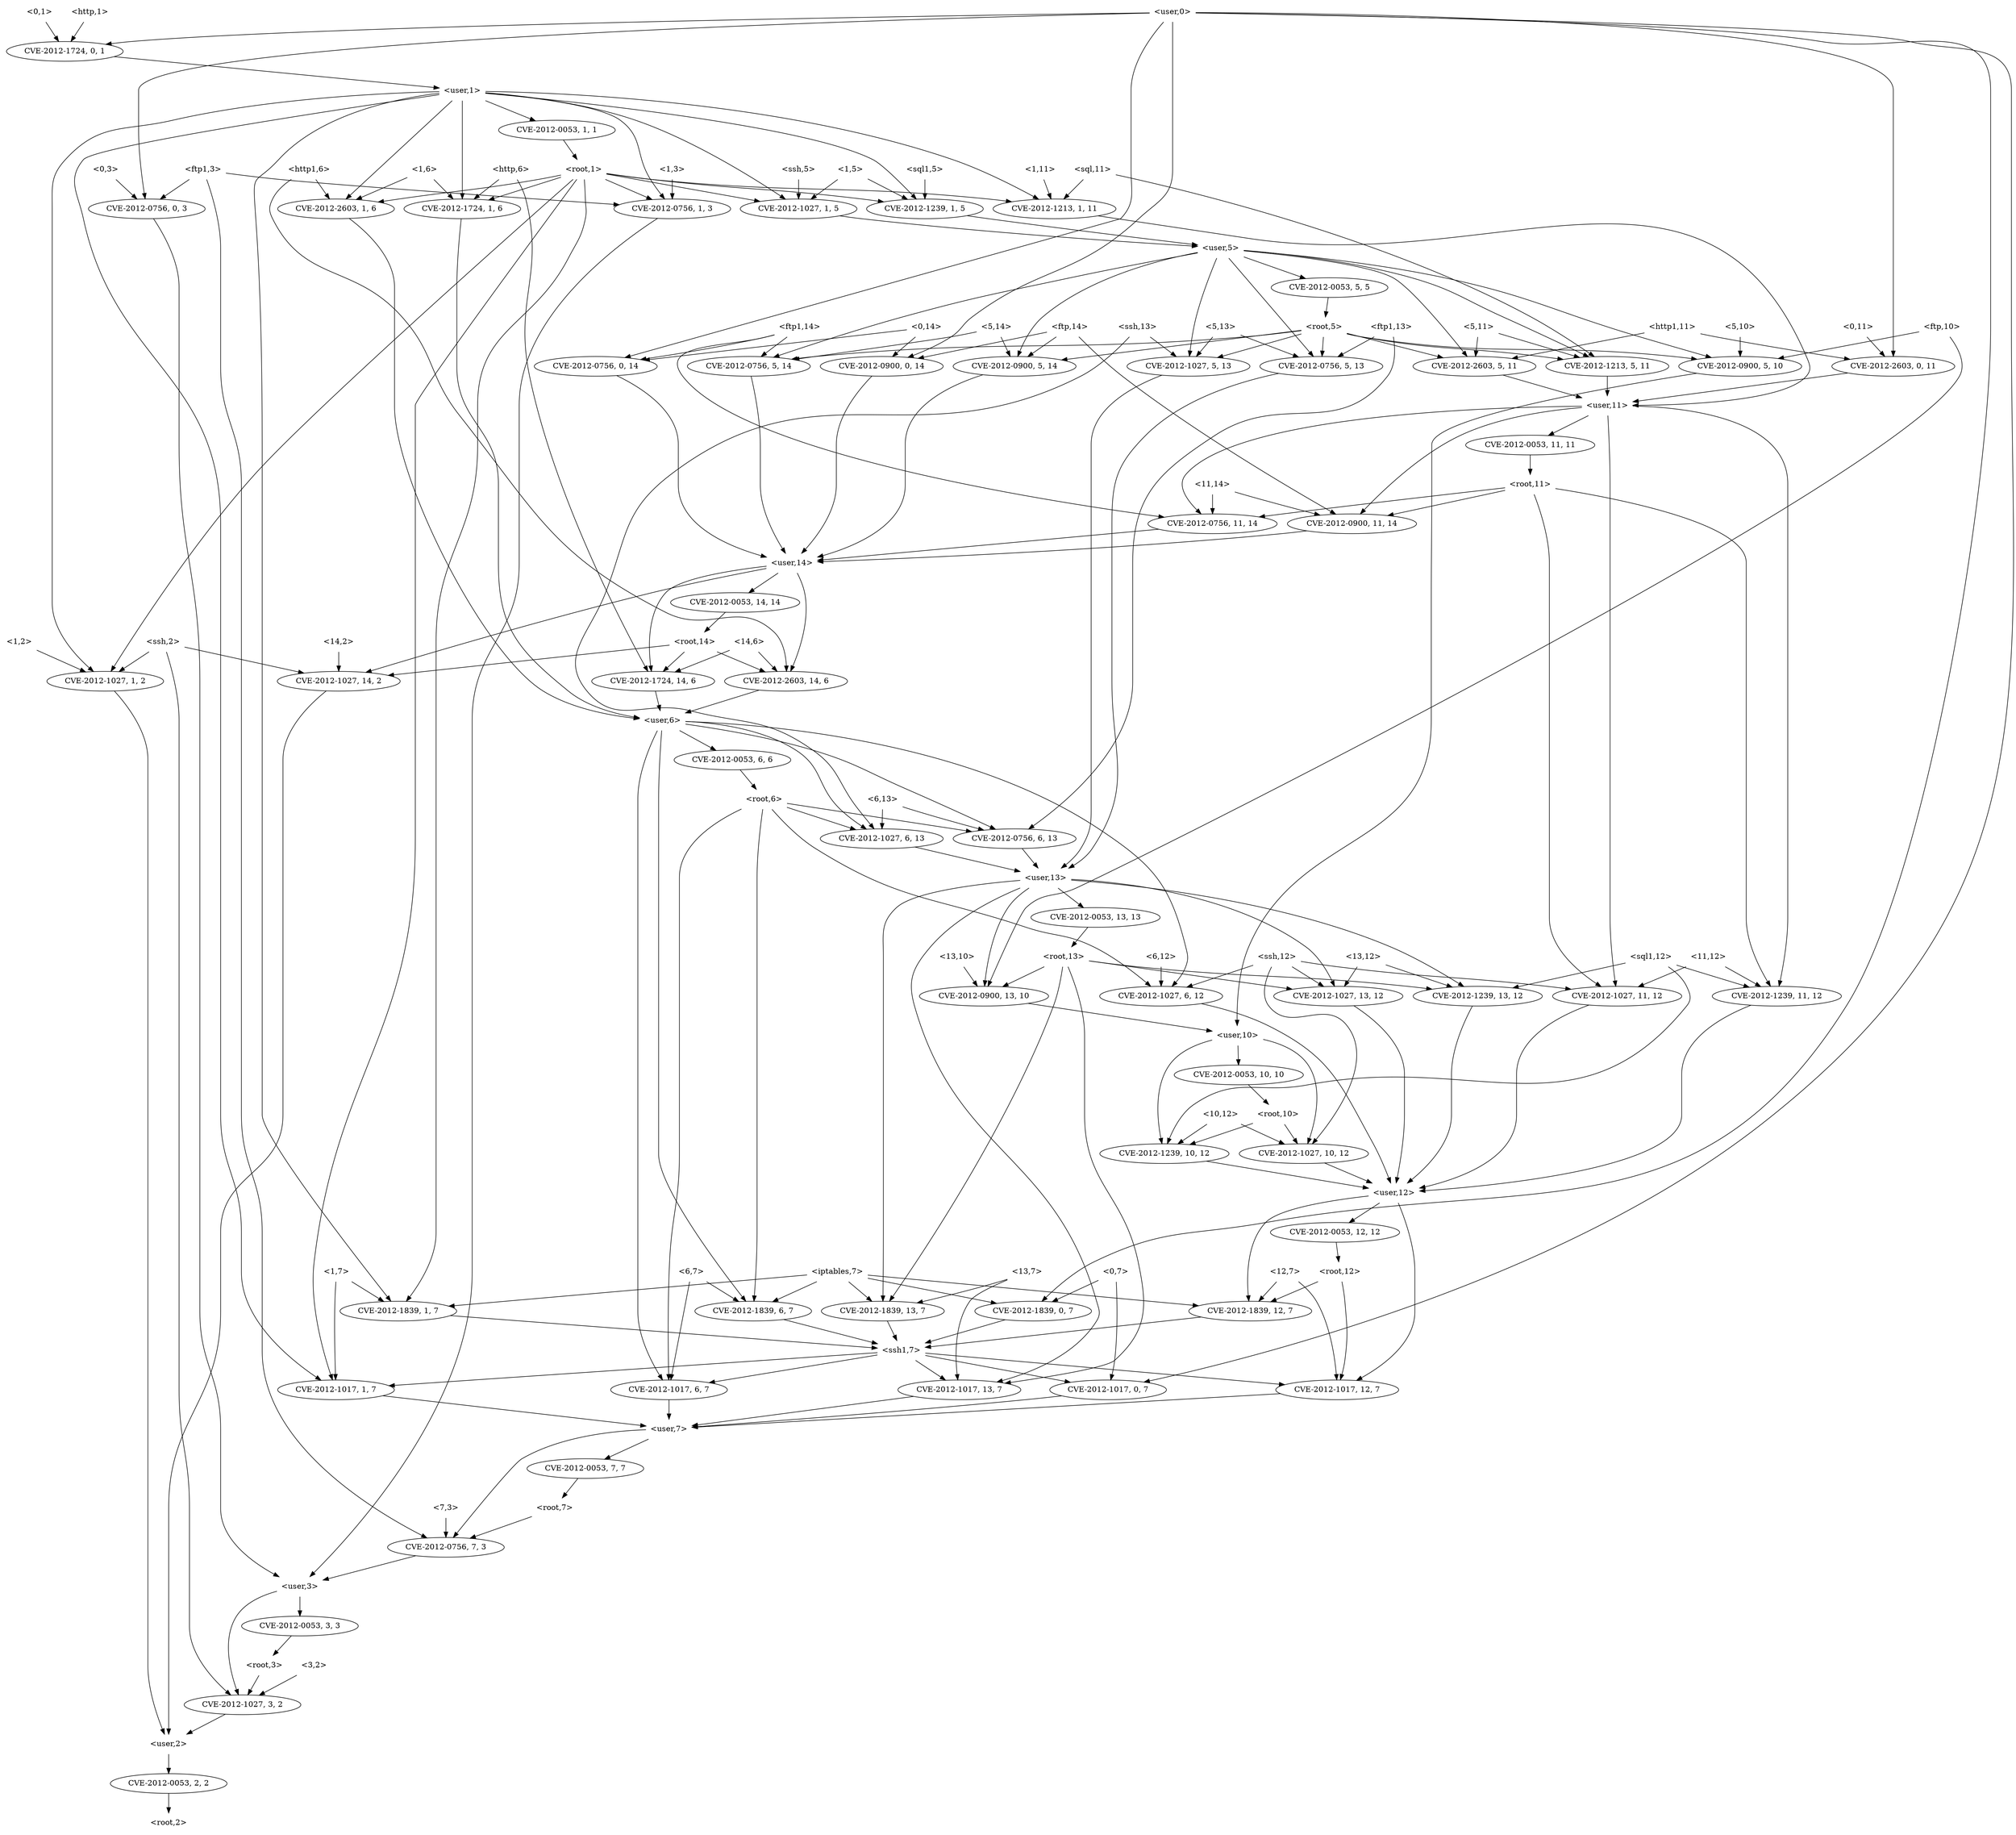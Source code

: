 strict digraph {
	graph [bb="0,0,3188,3348"];
	node [label="\N"];
	"<v_ssh1,0,7>"	 [height=0.5,
		label=<CVE-2012-1017, 0, 7>,
		pos="2767,810",
		width=2.4499];
	"<user,7>"	 [height=0.5,
		pos="1502,738",
		shape=plaintext,
		width=0.91667];
	"<v_ssh1,0,7>" -> "<user,7>"	 [pos="e,1535.2,739.84 2693.4,799.99 2667.7,797.09 2638.6,794.09 2612,792 2197.4,759.39 1693.9,744.12 1545.3,740.11"];
	"<v_ftp1,7,3>"	 [height=0.5,
		label=<CVE-2012-0756, 7, 3>,
		pos="661,522",
		width=2.4499];
	"<user,7>" -> "<v_ftp1,7,3>"	 [pos="e,749.48,522.9 1481.6,719.75 1458.2,700.62 1418.5,669.62 1381,648 1311.7,608.05 1293.5,596.05 1216,576 1059.9,535.6 872.03,525.33\
 759.77,523.09"];
	"<v_root,7,7>"	 [height=0.5,
		label=<CVE-2012-0053, 7, 7>,
		pos="1284,666",
		width=2.4499];
	"<user,7>" -> "<v_root,7,7>"	 [pos="e,1329.2,681.51 1468.9,726.37 1434.4,715.29 1379.7,697.73 1338.8,684.58"];
	"<v_sql1,10,12>"	 [height=0.5,
		label=<CVE-2012-1239, 10, 12>,
		pos="1009,1242",
		width=2.7013];
	"<user,12>"	 [height=0.5,
		pos="1195,1170",
		shape=plaintext,
		width=1.0069];
	"<v_sql1,10,12>" -> "<user,12>"	 [pos="e,1158.7,1184.7 1049.8,1225.6 1079.2,1214.6 1118.7,1199.7 1149.2,1188.3"];
	"<v_iptables,12,7>"	 [height=0.5,
		label=<CVE-2012-1839, 12, 7>,
		pos="1358,954",
		width=2.5686];
	"<user,12>" -> "<v_iptables,12,7>"	 [pos="e,1360.4,972.24 1231.4,1164.9 1263,1159.4 1307.4,1146.4 1332,1116 1362.9,1077.9 1363.9,1017.6 1361.3,982.64"];
	"<v_root,12,12>"	 [height=0.5,
		label=<CVE-2012-0053, 12, 12>,
		pos="1226,1098",
		width=2.7013];
	"<user,12>" -> "<v_root,12,12>"	 [pos="e,1218.4,1116.1 1202.7,1151.7 1206.2,1143.7 1210.5,1134.1 1214.4,1125.3"];
	"<v_ssh1,12,7>"	 [height=0.5,
		label=<CVE-2012-1017, 12, 7>,
		pos="1192,810",
		width=2.5686];
	"<user,12>" -> "<v_ssh1,12,7>"	 [pos="e,1172.3,827.59 1160.2,1151.9 1145.7,1143.1 1129.9,1131 1120,1116 1097.7,1082.2 1101,1067.4 1101,1027 1101,1027 1101,1027 1101,953\
 1101,905.3 1137.9,860.8 1164.7,834.75"];
	"<iptables,7>"	 [height=0.5,
		pos="2204,1026",
		shape=plaintext,
		width=1.1944];
	"<v_iptables,0,7>"	 [height=0.5,
		label=<CVE-2012-1839, 0, 7>,
		pos="2631,954",
		width=2.4499];
	"<iptables,7>" -> "<v_iptables,0,7>"	 [pos="e,2564.6,965.88 2247.3,1017.9 2319.4,1006.1 2464.8,982.24 2554.5,967.54"];
	"<v_iptables,6,7>"	 [height=0.5,
		label=<CVE-2012-1839, 6, 7>,
		pos="2399,954",
		width=2.4499];
	"<iptables,7>" -> "<v_iptables,6,7>"	 [pos="e,2357.5,969.89 2247.3,1009.5 2277.1,998.77 2316.8,984.52 2348.1,973.28"];
	"<v_iptables,13,7>"	 [height=0.5,
		label=<CVE-2012-1839, 13, 7>,
		pos="1967,954",
		width=2.5686];
	"<iptables,7>" -> "<v_iptables,13,7>"	 [pos="e,2015.6,969.36 2160.8,1012.2 2122.9,1001 2067.3,984.63 2025.4,972.25"];
	"<iptables,7>" -> "<v_iptables,12,7>"	 [pos="e,1450.3,955.67 2160.9,1012.5 2153.6,1010.8 2146.1,1009.2 2139,1008 1897.9,968.65 1610.4,958.43 1460.4,955.83"];
	"<v_iptables,1,7>"	 [height=0.5,
		label=<CVE-2012-1839, 1, 7>,
		pos="2204,954",
		width=2.4499];
	"<iptables,7>" -> "<v_iptables,1,7>"	 [pos="e,2204,972.1 2204,1007.7 2204,999.98 2204,990.71 2204,982.11"];
	"<ssh1,7>"	 [height=0.5,
		pos="2204,882",
		shape=plaintext,
		width=0.94444];
	"<v_iptables,0,7>" -> "<ssh1,7>"	 [pos="e,2238.1,888.6 2564.3,942.06 2476.1,927.61 2323.3,902.55 2248.2,890.24"];
	"<v_iptables,6,7>" -> "<ssh1,7>"	 [pos="e,2238.3,895.31 2357.2,937.98 2325,926.44 2280.7,910.54 2248,898.81"];
	"<v_iptables,13,7>" -> "<ssh1,7>"	 [pos="e,2169.7,893.13 2015.5,938.67 2057.9,926.14 2119,908.11 2160,896"];
	"<v_iptables,12,7>" -> "<ssh1,7>"	 [pos="e,2169.7,885.83 1441.4,946.1 1618.2,931.47 2025.1,897.81 2159.8,886.66"];
	"<v_iptables,1,7>" -> "<ssh1,7>"	 [pos="e,2204,900.1 2204,935.7 2204,927.98 2204,918.71 2204,910.11"];
	"<v_root,3,3>"	 [height=0.5,
		label=<CVE-2012-0053, 3, 3>,
		pos="358,378",
		width=2.4499];
	"<root,3>"	 [height=0.5,
		pos="303,306",
		shape=plaintext,
		width=0.89583];
	"<v_root,3,3>" -> "<root,3>"	 [pos="e,316.57,324.28 344.69,360.05 338.16,351.75 330.17,341.58 322.94,332.38"];
	"<v_ssh,3,2>"	 [height=0.5,
		label=<CVE-2012-1027, 3, 2>,
		pos="267,234",
		width=2.4499];
	"<root,3>" -> "<v_ssh,3,2>"	 [pos="e,275.8,252.1 294.1,287.7 290,279.73 285.05,270.1 280.51,261.26"];
	"<root,1>"	 [height=0.5,
		pos="1784,3042",
		shape=plaintext,
		width=0.89583];
	"<v_ssh,1,2>"	 [height=0.5,
		label=<CVE-2012-1027, 1, 2>,
		pos="88,2106",
		width=2.4499];
	"<root,1>" -> "<v_ssh,1,2>"	 [pos="e,96.651,2124.1 1751.4,3024.2 1709.6,3003.5 1634.4,2969.1 1566,2952 1335.2,2894.5 717.73,2942 501,2844 415.33,2805.2 400.17,2776.9\
 346,2700 195.51,2486.5 223.11,2397.3 114,2160 109.96,2151.2 105.36,2141.7 101.16,2133.2"];
	"<v_sql1,1,5>"	 [height=0.5,
		label=<CVE-2012-1239, 1, 5>,
		pos="1274,2970",
		width=2.4499];
	"<root,1>" -> "<v_sql1,1,5>"	 [pos="e,1336.9,2982.6 1751.7,3026.9 1748.5,3025.8 1745.2,3024.8 1742,3024 1581.5,2984.6 1535.7,3010.1 1372,2988 1363.8,2986.9 1355.3,2985.6\
 1346.8,2984.2"];
	"<v_sql,1,11>"	 [height=0.5,
		label=<CVE-2012-1213, 1, 11>,
		pos="1784,2970",
		width=2.5686];
	"<root,1>" -> "<v_sql,1,11>"	 [pos="e,1784,2988.1 1784,3023.7 1784,3016 1784,3006.7 1784,2998.1"];
	"<root,1>" -> "<v_iptables,1,7>"	 [pos="e,2225.6,971.5 1816.7,3032.5 1960.3,2994.8 2533.4,2837.2 2651,2700 2677.4,2669.2 2671,2651.5 2671,2611 2671,2611 2671,2611 2671,\
1457 2671,1328.1 2336.5,1057.8 2233.7,977.79"];
	"<v_http,1,6>"	 [height=0.5,
		label=<CVE-2012-1724, 1, 6>,
		pos="2707,2970",
		width=2.4499];
	"<root,1>" -> "<v_http,1,6>"	 [pos="e,2645.2,2982.9 1816.5,3032.9 1830.9,3029.6 1848.2,3026 1864,3024 2192.8,2981.4 2279.5,3024.4 2609,2988 2617.5,2987.1 2626.5,2985.8\
 2635.3,2984.5"];
	"<v_http1,1,6>"	 [height=0.5,
		label=<CVE-2012-2603, 1, 6>,
		pos="2512,2970",
		width=2.4499];
	"<root,1>" -> "<v_http1,1,6>"	 [pos="e,2439.8,2980.5 1816.5,3033 1831,3029.8 1848.3,3026.2 1864,3024 2088.1,2992.4 2146.7,3009.6 2372,2988 2390.7,2986.2 2410.8,2984 \
2429.7,2981.7"];
	"<v_ssh1,1,7>"	 [height=0.5,
		label=<CVE-2012-1017, 1, 7>,
		pos="2204,810",
		width=2.4499];
	"<root,1>" -> "<v_ssh1,1,7>"	 [pos="e,2274.1,821.08 1816.3,3034 1830.8,3030.8 1848.3,3027.2 1864,3024 1948.3,3007.1 1970.8,3009.4 2054,2988 2209.5,2948 2709,2843.6 \
2709,2683 2709,2683 2709,2683 2709,2321 2709,2220.1 2785,2207.9 2785,2107 2785,2107 2785,2107 2785,1025 2785,978.03 2766.3,963.2\
 2728,936 2657.1,885.64 2412.7,842.48 2284.3,822.64"];
	"<v_ftp1,1,3>"	 [height=0.5,
		label=<CVE-2012-0756, 1, 3>,
		pos="1079,2970",
		width=2.4499];
	"<root,1>" -> "<v_ftp1,1,3>"	 [pos="e,1141.1,2982.8 1751.3,3026.6 1748.2,3025.6 1745.1,3024.7 1742,3024 1496.7,2968.1 1426.9,3017.5 1177,2988 1168.6,2987 1159.9,2985.8\
 1151.2,2984.4"];
	"<v_ssh,1,5>"	 [height=0.5,
		label=<CVE-2012-1027, 1, 5>,
		pos="1469,2970",
		width=2.4499];
	"<root,1>" -> "<v_ssh,1,5>"	 [pos="e,1539.5,2980.9 1751.7,3027.2 1748.4,3026 1745.2,3024.9 1742,3024 1678.4,3005.1 1604.4,2991.3 1549.5,2982.4"];
	"<user,2>"	 [height=0.5,
		pos="267,162",
		shape=plaintext,
		width=0.91667];
	"<v_ssh,1,2>" -> "<user,2>"	 [pos="e,233.56,173.97 98.982,2087.8 114.51,2061.9 141,2010.6 141,1963 141,1963 141,1963 141,305 141,263.4 143.43,248.01 170,216 184.16\
,198.95 205.28,186.49 224.21,177.96"];
	"<user,5>"	 [height=0.5,
		pos="1276,2898",
		shape=plaintext,
		width=0.91667];
	"<v_sql1,1,5>" -> "<user,5>"	 [pos="e,1275.5,2916.1 1274.5,2951.7 1274.7,2944 1275,2934.7 1275.2,2926.1"];
	"<user,11>"	 [height=0.5,
		pos="1620,2610",
		shape=plaintext,
		width=1.0069];
	"<v_sql,1,11>" -> "<user,11>"	 [pos="e,1656.4,2621.5 1775.3,2952 1762.7,2925.9 1741,2873.9 1741,2827 1741,2827 1741,2827 1741,2753 1741,2712.5 1745.7,2696.2 1721,2664\
 1707.2,2646 1685.6,2633.6 1665.9,2625.2"];
	"<user,6>"	 [height=0.5,
		pos="2341,2034",
		shape=plaintext,
		width=0.91667];
	"<v_http,1,6>" -> "<user,6>"	 [pos="e,2374.1,2038.6 2733.6,2952.7 2767.9,2929.4 2823,2883.2 2823,2827 2823,2827 2823,2827 2823,2321 2823,2117.9 2502.7,2055.9 2384.3\
,2039.9"];
	"<v_http1,1,6>" -> "<user,6>"	 [pos="e,2374.1,2040.5 2559.9,2954.8 2638.2,2930.1 2785,2877.2 2785,2827 2785,2827 2785,2827 2785,2321 2785,2302.3 2591.4,2127.7 2519,2088\
 2476.1,2064.5 2421.5,2050.2 2384.2,2042.5"];
	"<v_ssh1,1,7>" -> "<user,7>"	 [pos="e,1535.3,742.32 2126.5,801.27 1978.9,786.55 1661.6,754.91 1545.6,743.35"];
	"<user,3>"	 [height=0.5,
		pos="327,450",
		shape=plaintext,
		width=0.91667];
	"<v_ftp1,1,3>" -> "<user,3>"	 [pos="e,327,468.05 997.8,2962.9 796.21,2946.6 289,2898.5 289,2827 289,2827 289,2827 289,2681 289,2584.4 327,2563.6 327,2467 327,2467 327\
,2467 327,593 327,553 327,506.65 327,478.08"];
	"<v_ssh,1,5>" -> "<user,5>"	 [pos="e,1309,2911 1427.6,2954 1395.5,2942.3 1351.1,2926.2 1318.7,2914.5"];
	"<v_root,2,2>"	 [height=0.5,
		label=<CVE-2012-0053, 2, 2>,
		pos="267,90",
		width=2.4499];
	"<user,2>" -> "<v_root,2,2>"	 [pos="e,267,108.1 267,143.7 267,135.98 267,126.71 267,118.11"];
	"<user,1>"	 [height=0.5,
		pos="1729,3186",
		shape=plaintext,
		width=0.91667];
	"<user,1>" -> "<v_ssh,1,2>"	 [pos="e,69.3,2124 1695.7,3184 1457.5,3176.9 23,3130.2 23,3043 23,3043 23,3043 23,2249 23,2208.6 23.951,2196.2 42,2160 47.162,2149.6 54.821\
,2139.7 62.416,2131.2"];
	"<user,1>" -> "<v_sql1,1,5>"	 [pos="e,1283.5,2987.9 1696,3180.7 1626,3170.2 1459.8,3138.3 1346,3060 1321.9,3043.4 1301.7,3016.4 1288.8,2996.5"];
	"<v_root,1,1>"	 [height=0.5,
		label=<CVE-2012-0053, 1, 1>,
		pos="1729,3114",
		width=2.4499];
	"<user,1>" -> "<v_root,1,1>"	 [pos="e,1729,3132.1 1729,3167.7 1729,3160 1729,3150.7 1729,3142.1"];
	"<user,1>" -> "<v_sql,1,11>"	 [pos="e,1801.7,2987.9 1762.3,3176.4 1784.6,3168.8 1812.3,3155.1 1826,3132 1831.8,3122.3 1835,3052.6 1825,3024 1821.4,3013.8 1815,3004 \
1808.4,2995.7"];
	"<user,1>" -> "<v_iptables,1,7>"	 [pos="e,2254.1,968.86 1762,3183.5 1935.5,3175.1 2736.5,3132.6 2817,3060 2872.1,3010.3 2861,2973.2 2861,2899 2861,2899 2861,2899 2861,2321\
 2861,2065.3 2823,2002.7 2823,1747 2823,1747 2823,1747 2823,1457 2823,1171 2419.4,1019.6 2264,971.85"];
	"<user,1>" -> "<v_http,1,6>"	 [pos="e,2688.8,2987.8 1762.1,3182.9 1845,3177.5 2067.5,3161.1 2251,3132 2400.1,3108.3 2445,3121.3 2583,3060 2620,3043.5 2657.1,3015 2680.9\
,2994.6"];
	"<user,1>" -> "<v_http1,1,6>"	 [pos="e,2500.9,2988.2 1762.4,3181.8 1885,3169.7 2309.7,3124 2428,3060 2456,3044.9 2479.9,3017 2495,2996.5"];
	"<user,1>" -> "<v_ssh1,1,7>"	 [pos="e,2287.4,816.04 1762.4,3184 1902,3179.7 2438.5,3161.6 2605,3132 2751.7,3105.9 2899,3120 2899,2971 2899,2971 2899,2971 2899,1025 \
2899,952.76 2826.8,969.93 2763,936 2690.2,897.26 2671.5,885.77 2592,864 2493.4,837.02 2376.8,823.45 2297.4,816.85"];
	"<user,1>" -> "<v_ftp1,1,3>"	 [pos="e,1084,2988.2 1695.9,3181.9 1583.8,3170.8 1220,3129.9 1129,3060 1108.6,3044.3 1095.2,3017.7 1087.5,2997.7"];
	"<user,1>" -> "<v_ssh,1,5>"	 [pos="e,1480.8,2988 1695.9,3168.6 1676.8,3158.8 1652.5,3145.5 1632,3132 1588.6,3103.5 1576.9,3096.5 1540,3060 1520,3040.2 1500.3,3014.9\
 1486.7,2996.3"];
	"<v_root,1,1>" -> "<root,1>"	 [pos="e,1770.4,3060.3 1742.3,3096.1 1748.8,3087.8 1756.8,3077.6 1764.1,3068.4"];
	"<root,14>"	 [height=0.5,
		pos="2362,2178",
		shape=plaintext,
		width=1];
	"<v_ssh,14,2>"	 [height=0.5,
		label=<CVE-2012-1027, 14, 2>,
		pos="3096,2106",
		width=2.5686];
	"<root,14>" -> "<v_ssh,14,2>"	 [pos="e,3015,2114.7 2398.4,2173.5 2508.8,2163 2842.4,2131.2 3005,2115.7"];
	"<v_http1,14,6>"	 [height=0.5,
		label=<CVE-2012-2603, 14, 6>,
		pos="2418,2106",
		width=2.5686];
	"<root,14>" -> "<v_http1,14,6>"	 [pos="e,2404.3,2124.1 2375.8,2159.7 2382.5,2151.4 2390.6,2141.3 2397.9,2132.1"];
	"<v_http,14,6>"	 [height=0.5,
		label=<CVE-2012-1724, 14, 6>,
		pos="2214,2106",
		width=2.5686];
	"<root,14>" -> "<v_http,14,6>"	 [pos="e,2247.6,2122.9 2325.8,2159.9 2304.9,2150 2278.5,2137.5 2256.6,2127.2"];
	"<v_ssh,14,2>" -> "<user,2>"	 [pos="e,300.24,162.89 3087.5,2088 3075.2,2061.8 3054,2009.8 3054,1963 3054,1963 3054,1963 3054,305 3054,161.41 663.27,161.99 310.32,162.86"];
	"<v_http1,14,6>" -> "<user,6>"	 [pos="e,2359.7,2052 2399.4,2088.1 2389.7,2079.3 2377.7,2068.4 2367.1,2058.8"];
	"<v_http,14,6>" -> "<user,6>"	 [pos="e,2309.9,2052.1 2243.5,2088.8 2260.6,2079.3 2282.4,2067.3 2301.1,2057"];
	"<1,5>"	 [height=0.5,
		pos="1466,3042",
		shape=plaintext,
		width=0.75];
	"<1,5>" -> "<v_sql1,1,5>"	 [pos="e,1320.6,2985.3 1438.6,3027.7 1435.7,3026.4 1432.8,3025.1 1430,3024 1397.5,3010.8 1360.3,2998.1 1330.4,2988.5"];
	"<1,5>" -> "<v_ssh,1,5>"	 [pos="e,1468.3,2988.1 1466.7,3023.7 1467.1,3016 1467.5,3006.7 1467.8,2998.1"];
	"<5,10>"	 [height=0.5,
		pos="490,2754",
		shape=plaintext,
		width=0.78472];
	"<v_ftp,5,10>"	 [height=0.5,
		label=<CVE-2012-0900, 5, 10>,
		pos="448,2682",
		width=2.5686];
	"<5,10>" -> "<v_ftp,5,10>"	 [pos="e,458.26,2700.1 479.62,2735.7 474.74,2727.6 468.81,2717.7 463.42,2708.7"];
	"<user,10>"	 [height=0.5,
		pos="716,1458",
		shape=plaintext,
		width=1.0069];
	"<v_ftp,5,10>" -> "<user,10>"	 [pos="e,679.61,1469.7 466.01,2664.1 490.42,2639.2 531,2590.1 531,2539 531,2539 531,2539 531,1673 531,1593.9 551.37,1568.3 607,1512 624.38\
,1494.4 648.77,1481.8 670.07,1473.3"];
	"<v_ssh1,12,7>" -> "<user,7>"	 [pos="e,1468.7,746.52 1249.9,795.92 1310.5,782.24 1404.2,761.08 1458.7,748.78"];
	"<v_ssh1,6,7>"	 [height=0.5,
		label=<CVE-2012-1017, 6, 7>,
		pos="2515,810",
		width=2.4499];
	"<ssh1,7>" -> "<v_ssh1,6,7>"	 [pos="e,2458.2,823.8 2238.2,873.31 2288.5,861.98 2383.5,840.59 2448.1,826.07"];
	"<v_ssh1,13,7>"	 [height=0.5,
		label=<CVE-2012-1017, 13, 7>,
		pos="1502,810",
		width=2.5686];
	"<ssh1,7>" -> "<v_ssh1,13,7>"	 [pos="e,1582.3,819.01 2169.7,877.58 2065.3,867.17 1749.3,835.66 1592.4,820.02"];
	"<ssh1,7>" -> "<v_ssh1,0,7>"	 [pos="e,2693.9,820.09 2238.4,876.73 2325.8,865.86 2558.4,836.93 2684,821.32"];
	"<ssh1,7>" -> "<v_ssh1,1,7>"	 [pos="e,2204,828.1 2204,863.7 2204,855.98 2204,846.71 2204,838.11"];
	"<ssh1,7>" -> "<v_ssh1,12,7>"	 [pos="e,1275,818.08 2169.9,878.94 2058.9,872.22 1698.2,850.01 1400,828 1362.3,825.22 1320.9,821.89 1285,818.91"];
	"<v_ssh1,6,7>" -> "<user,7>"	 [pos="e,1535.1,741.04 2435,802.4 2394.8,799.14 2345.3,795.23 2301,792 2012.6,770.98 1665.5,749.14 1545.4,741.68"];
	"<v_ssh1,13,7>" -> "<user,7>"	 [pos="e,1502,756.1 1502,791.7 1502,783.98 1502,774.71 1502,766.11"];
	"<http,6>"	 [height=0.5,
		pos="2776,3042",
		shape=plaintext,
		width=0.89583];
	"<http,6>" -> "<v_http,1,6>"	 [pos="e,2723.9,2988.1 2758.9,3023.7 2750.5,3015.1 2740.2,3004.7 2731,2995.3"];
	"<http,6>" -> "<v_http,14,6>"	 [pos="e,2131.8,2114.3 2790.1,3023.9 2804.4,3004.3 2822.1,2972.3 2804,2952 2684.4,2818.2 1364.6,2841.2 1199,2772 1152.1,2752.4 1131.9,2745.9\
 1110,2700 908.7,2278.2 1822.5,2146.7 2121.8,2115.4"];
	"<v_sql,5,11>"	 [height=0.5,
		label=<CVE-2012-1213, 5, 11>,
		pos="1416,2682",
		width=2.5686];
	"<v_sql,5,11>" -> "<user,11>"	 [pos="e,1583.7,2623.5 1459.5,2666.1 1493.2,2654.5 1539.7,2638.6 1573.9,2626.8"];
	"<v_root,11,11>"	 [height=0.5,
		label=<CVE-2012-0053, 11, 11>,
		pos="1711,2538",
		width=2.7013];
	"<user,11>" -> "<v_root,11,11>"	 [pos="e,1689.4,2555.6 1642.5,2591.7 1654.2,2582.7 1668.8,2571.5 1681.4,2561.8"];
	"<v_ftp,11,14>"	 [height=0.5,
		label=<CVE-2012-0900, 11, 14>,
		pos="1836,2394",
		width=2.7013];
	"<user,11>" -> "<v_ftp,11,14>"	 [pos="e,1839.7,2412.5 1656.3,2604.1 1707.2,2596.5 1796.2,2580.1 1817,2556 1849,2518.9 1846.3,2457.9 1841.3,2422.6"];
	"<v_ftp1,11,14>"	 [height=0.5,
		label=<CVE-2012-0756, 11, 14>,
		pos="2049,2394",
		width=2.7013];
	"<user,11>" -> "<v_ftp1,11,14>"	 [pos="e,2065.1,2412.1 1656.3,2604.9 1756.2,2592.9 2031.9,2553.8 2084,2484 2098.4,2464.8 2085.3,2438.9 2071.3,2420"];
	"<v_ssh,11,12>"	 [height=0.5,
		label=<CVE-2012-1027, 11, 12>,
		pos="1714,1530",
		width=2.7013];
	"<user,11>" -> "<v_ssh,11,12>"	 [pos="e,1709.1,1548.1 1613.1,2591.8 1603.2,2565.4 1586,2513.1 1586,2467 1586,2467 1586,2467 1586,2321 1586,2018 1678.9,1658 1706.4,1558"];
	"<v_sql1,11,12>"	 [height=0.5,
		label=<CVE-2012-1239, 11, 12>,
		pos="1464,1530",
		width=2.7013];
	"<user,11>" -> "<v_sql1,11,12>"	 [pos="e,1457.2,1548 1583.6,2606.5 1509.9,2599.2 1350,2571.3 1350,2467 1350,2467 1350,2467 1350,2033 1350,1846.9 1425.4,1631.5 1453.6,1557.5"];
	"<0,11>"	 [height=0.5,
		pos="1604,2754",
		shape=plaintext,
		width=0.78472];
	"<v_http1,0,11>"	 [height=0.5,
		label=<CVE-2012-2603, 0, 11>,
		pos="1620,2682",
		width=2.5686];
	"<0,11>" -> "<v_http1,0,11>"	 [pos="e,1616.1,2700.1 1608,2735.7 1609.7,2728 1611.8,2718.7 1613.8,2710.1"];
	"<v_http1,0,11>" -> "<user,11>"	 [pos="e,1620,2628.1 1620,2663.7 1620,2656 1620,2646.7 1620,2638.1"];
	"<v_http1,5,11>"	 [height=0.5,
		label=<CVE-2012-2603, 5, 11>,
		pos="1212,2682",
		width=2.5686];
	"<v_http1,5,11>" -> "<user,11>"	 [pos="e,1583.5,2617.3 1278.9,2669.5 1361.9,2655.3 1501.1,2631.4 1573.4,2619"];
	"<v_ftp,5,14>"	 [height=0.5,
		label=<CVE-2012-0900, 5, 14>,
		pos="1862,2682",
		width=2.5686];
	"<user,14>"	 [height=0.5,
		pos="2250,2322",
		shape=plaintext,
		width=1.0069];
	"<v_ftp,5,14>" -> "<user,14>"	 [pos="e,2233.5,2340.2 1918.1,2667.6 2008,2644.6 2174,2594.6 2174,2539 2174,2539 2174,2539 2174,2465 2174,2419.6 2204.5,2374.7 2226.9,2347.9"];
	"<user,14>" -> "<v_ssh,14,2>"	 [pos="e,3095.9,2124.3 2286.5,2320.4 2429.3,2317.5 2949.3,2299.7 3069,2196 3086.6,2180.8 3092.9,2154.5 3095.1,2134.4"];
	"<user,14>" -> "<v_http1,14,6>"	 [pos="e,2423.9,2124 2286.6,2321.1 2326.3,2319.1 2388,2308.9 2418,2268 2446.8,2228.8 2436.4,2168.5 2426.9,2133.9"];
	"<v_root,14,14>"	 [height=0.5,
		label=<CVE-2012-0053, 14, 14>,
		pos="2312,2250",
		width=2.7013];
	"<user,14>" -> "<v_root,14,14>"	 [pos="e,2296.9,2268.1 2265.3,2303.7 2272.8,2295.3 2281.8,2285.1 2290,2275.9"];
	"<user,14>" -> "<v_http,14,6>"	 [pos="e,2209,2124.1 2230.5,2303.9 2221.2,2294.4 2211,2281.7 2206,2268 2189.8,2223.1 2198.7,2166.6 2206.5,2133.8"];
	"<v_root,10,10>"	 [height=0.5,
		label=<CVE-2012-0053, 10, 10>,
		pos="841,1386",
		width=2.7013];
	"<root,10>"	 [height=0.5,
		pos="858,1314",
		shape=plaintext,
		width=1];
	"<v_root,10,10>" -> "<root,10>"	 [pos="e,853.85,1332.1 845.2,1367.7 847.1,1359.9 849.38,1350.5 851.48,1341.8"];
	"<root,10>" -> "<v_sql1,10,12>"	 [pos="e,974.68,1258.9 894.17,1296.2 915.54,1286.3 942.76,1273.7 965.33,1263.2"];
	"<v_ssh,10,12>"	 [height=0.5,
		label=<CVE-2012-1027, 10, 12>,
		pos="796,1242",
		width=2.7013];
	"<root,10>" -> "<v_ssh,10,12>"	 [pos="e,811.15,1260.1 842.67,1295.7 835.24,1287.3 826.18,1277.1 818.02,1267.9"];
	"<ftp,10>"	 [height=0.5,
		pos="569,2754",
		shape=plaintext,
		width=0.89583];
	"<v_ftp,13,10>"	 [height=0.5,
		label=<CVE-2012-0900, 13, 10>,
		pos="713,1530",
		width=2.7013];
	"<ftp,10>" -> "<v_ftp,13,10>"	 [pos="e,677.4,1546.9 569,2736 569,2709.3 569,2656.1 569,2611 569,2611 569,2611 569,1673 569,1616.4 626.08,1574.8 668.36,1551.7"];
	"<ftp,10>" -> "<v_ftp,5,10>"	 [pos="e,476.05,2699.2 539.4,2735.9 522.96,2726.4 502.35,2714.4 484.87,2704.3"];
	"<v_ftp,13,10>" -> "<user,10>"	 [pos="e,715.27,1476.1 713.74,1511.7 714.07,1504 714.47,1494.7 714.84,1486.1"];
	"<user,10>" -> "<v_sql1,10,12>"	 [pos="e,1008,1260 752.34,1457.6 801.43,1456.7 889.42,1448.3 947,1404 989.15,1371.6 1002.7,1306.7 1007,1270"];
	"<user,10>" -> "<v_ssh,10,12>"	 [pos="e,785.91,1260.2 718.38,1439.9 721.2,1421.8 726.6,1392.3 735,1368 747.29,1332.4 767.26,1293.7 780.99,1269"];
	"<user,10>" -> "<v_root,10,10>"	 [pos="e,812.03,1403.2 746.58,1439.9 763.57,1430.4 784.85,1418.4 802.91,1408.3"];
	"<v_ssh,10,12>" -> "<user,12>"	 [pos="e,1158.5,1177.4 864.14,1229 945.28,1214.8 1078.6,1191.4 1148.7,1179.1"];
	"<root,2>"	 [height=0.5,
		pos="267,18",
		shape=plaintext,
		width=0.89583];
	"<v_root,13,13>"	 [height=0.5,
		label=<CVE-2012-0053, 13, 13>,
		pos="1235,1674",
		width=2.7013];
	"<root,13>"	 [height=0.5,
		pos="1206,1602",
		shape=plaintext,
		width=1];
	"<v_root,13,13>" -> "<root,13>"	 [pos="e,1213.1,1620.1 1227.8,1655.7 1224.6,1647.8 1220.6,1638.3 1217,1629.5"];
	"<root,13>" -> "<v_ftp,13,10>"	 [pos="e,788.33,1541.4 1169.8,1595.6 1147.1,1592.2 1117.4,1587.8 1091,1584 990.56,1569.5 875.04,1553.4 798.41,1542.8"];
	"<v_sql1,13,12>"	 [height=0.5,
		label=<CVE-2012-1239, 13, 12>,
		pos="963,1530",
		width=2.7013];
	"<root,13>" -> "<v_sql1,13,12>"	 [pos="e,1013.3,1545.5 1169.9,1590.6 1131.2,1579.5 1069.2,1561.6 1023.1,1548.3"];
	"<root,13>" -> "<v_ssh1,13,7>"	 [pos="e,1498.2,828.39 1237.5,1583.8 1252.3,1574.6 1269.4,1562.2 1282,1548 1408,1406 1483,1360.9 1483,1171 1483,1171 1483,1171 1483,953\
 1483,912.86 1490.6,866.9 1496.1,838.4"];
	"<root,13>" -> "<v_iptables,13,7>"	 [pos="e,1948.7,971.96 1242,1586.6 1264,1577.1 1292.1,1563.5 1315,1548 1350.5,1523.9 1824.5,1086.6 1941.2,978.85"];
	"<v_ssh,13,12>"	 [height=0.5,
		label=<CVE-2012-1027, 13, 12>,
		pos="1176,1530",
		width=2.7013];
	"<root,13>" -> "<v_ssh,13,12>"	 [pos="e,1183.3,1548.1 1198.6,1583.7 1195.2,1575.8 1191.1,1566.3 1187.4,1557.5"];
	"<user,0>"	 [height=0.5,
		pos="2282,3330",
		shape=plaintext,
		width=0.91667];
	"<user,0>" -> "<v_ssh1,0,7>"	 [pos="e,2824.1,823.84 2315.1,3328.8 2424.9,3327.8 2775.8,3321.1 2878,3276 2931.5,3252.4 2975,3245.5 2975,3187 2975,3187 2975,3187 2975\
,953 2975,883.52 2894.9,845.58 2834.1,826.8"];
	"<v_ftp1,0,3>"	 [height=0.5,
		label=<CVE-2012-0756, 0, 3>,
		pos="176,2970",
		width=2.4499];
	"<user,0>" -> "<v_ftp1,0,3>"	 [pos="e,241.76,2982.1 2248.7,3328.9 2046.2,3328.2 988,3317.8 988,3187 988,3187 988,3187 988,3113 988,3108.4 453.28,3017.7 251.68,2983.7"];
	"<v_ftp1,0,14>"	 [height=0.5,
		label=<CVE-2012-0756, 0, 14>,
		pos="2550,2682",
		width=2.5686];
	"<user,0>" -> "<v_ftp1,0,14>"	 [pos="e,2536.1,2699.8 2286.9,3311.9 2289.8,3301.6 2293.4,3288.1 2296,3276 2320.1,3165 2299.6,3130.6 2339,3024 2386.7,2894.7 2486.8,2761.5\
 2529.7,2707.7"];
	"<user,0>" -> "<v_http1,0,11>"	 [pos="e,1628.3,2700 2248.8,3329.8 2153.4,3330.6 1874,3322 1687,3204 1571.9,3131.4 1661,3035 1661,2899 1661,2899 1661,2899 1661,2825 1661\
,2783.4 1644.6,2737.6 1632.5,2709.5"];
	"<v_ftp,0,14>"	 [height=0.5,
		label=<CVE-2012-0900, 0, 14>,
		pos="2346,2682",
		width=2.5686];
	"<user,0>" -> "<v_ftp,0,14>"	 [pos="e,2328.7,2700 2282,3312 2282,3285.3 2282,3232.1 2282,3187 2282,3187 2282,3187 2282,3041 2282,2905.1 2256.2,2862.9 2305,2736 2308.9\
,2725.9 2315.4,2716.1 2322,2707.8"];
	"<user,0>" -> "<v_iptables,0,7>"	 [pos="e,2633.1,972.14 2315.4,3329 2448.9,3328 2937,3315.6 2937,3187 2937,3187 2937,3187 2937,1313 2937,1140.1 2745,1192.2 2656,1044 2644.6\
,1025 2638.2,1000.7 2634.8,982.22"];
	"<v_http,0,1>"	 [height=0.5,
		label=<CVE-2012-1724, 0, 1>,
		pos="872,3258",
		width=2.4499];
	"<user,0>" -> "<v_http,0,1>"	 [pos="e,934.68,3270.7 2248.5,3329.2 2099.3,3329.6 1479.3,3328.1 974,3276 964.52,3275 954.59,3273.7 944.8,3272.3"];
	"<v_ftp1,0,3>" -> "<user,3>"	 [pos="e,310.51,468.23 183.49,2951.9 194.3,2925.6 213,2873.4 213,2827 213,2827 213,2827 213,2537 213,2440.4 251,2419.6 251,2323 251,2323\
 251,2323 251,593 251,547.64 281.52,502.75 303.88,475.95"];
	"<v_ftp1,0,14>" -> "<user,14>"	 [pos="e,2286.6,2331 2528.3,2664.3 2499.4,2640.1 2452,2592.3 2452,2539 2452,2539 2452,2539 2452,2465 2452,2389.4 2356.2,2350.6 2296.5,2333.7"];
	"<v_ftp,0,14>" -> "<user,14>"	 [pos="e,2264.2,2340.1 2340.1,2663.7 2331.7,2637.2 2317,2584.8 2317,2539 2317,2539 2317,2539 2317,2465 2317,2420.7 2290,2375.5 2270.3,2348.3"];
	"<v_http,0,1>" -> "<user,1>"	 [pos="e,1695.6,3189.7 952.24,3250.4 1129.5,3236 1549.3,3201.7 1685.5,3190.6"];
	"<5,11>"	 [height=0.5,
		pos="1334,2754",
		shape=plaintext,
		width=0.78472];
	"<5,11>" -> "<v_http1,5,11>"	 [pos="e,1240.1,2699.1 1305.7,2736.8 1288.9,2727.1 1267.4,2714.8 1249.3,2704.4"];
	"<5,11>" -> "<v_sql,5,11>"	 [pos="e,1396.5,2699.6 1354.3,2735.7 1364.7,2726.8 1377.4,2715.9 1388.7,2706.3"];
	"<ftp1,13>"	 [height=0.5,
		pos="1026,2754",
		shape=plaintext,
		width=1];
	"<v_ftp1,5,13>"	 [height=0.5,
		label=<CVE-2012-0756, 5, 13>,
		pos="932,2682",
		width=2.5686];
	"<ftp1,13>" -> "<v_ftp1,5,13>"	 [pos="e,954.32,2699.6 1002.8,2735.7 990.63,2726.7 975.64,2715.5 962.58,2705.8"];
	"<v_ftp1,6,13>"	 [height=0.5,
		label=<CVE-2012-0756, 6, 13>,
		pos="1254,1818",
		width=2.5686];
	"<ftp1,13>" -> "<v_ftp1,6,13>"	 [pos="e,1245.5,1836 1031.5,2735.7 1039.4,2709.2 1053,2656.7 1053,2611 1053,2611 1053,2611 1053,2537 1053,2256.9 1196.6,1937.4 1241,1845.2"];
	"<user,13>"	 [height=0.5,
		pos="949,1746",
		shape=plaintext,
		width=1.0069];
	"<v_ftp1,5,13>" -> "<user,13>"	 [pos="e,912.41,1757.2 889.25,2665.9 840.07,2645.4 766,2603.9 766,2539 766,2539 766,2539 766,1889 766,1819.9 848.42,1779.6 902.64,1760.6"];
	"<v_ftp1,6,13>" -> "<user,13>"	 [pos="e,985.53,1755.4 1196.6,1803.8 1138.4,1790.5 1049.5,1770.1 995.5,1757.7"];
	"<root,12>"	 [height=0.5,
		pos="1218,1026",
		shape=plaintext,
		width=1];
	"<v_root,12,12>" -> "<root,12>"	 [pos="e,1220,1044.1 1224,1079.7 1223.1,1072 1222.1,1062.7 1221.1,1054.1"];
	"<root,12>" -> "<v_iptables,12,7>"	 [pos="e,1326,970.99 1252.2,1007.9 1271.8,998.12 1296.3,985.83 1316.9,975.55"];
	"<root,12>" -> "<v_ssh1,12,7>"	 [pos="e,1186.2,827.98 1200.3,1007.6 1191.8,998 1182.5,985.34 1178,972 1162.8,926.63 1174.1,870.26 1183.3,837.68"];
	"<0,7>"	 [height=0.5,
		pos="2692,1026",
		shape=plaintext,
		width=0.75];
	"<0,7>" -> "<v_iptables,0,7>"	 [pos="e,2645.9,972.1 2676.9,1007.7 2669.6,999.3 2660.7,989.07 2652.7,979.86"];
	"<0,7>" -> "<v_ssh1,0,7>"	 [pos="e,2764.9,828.1 2706,1007.8 2713.5,997.85 2722.3,984.81 2728,972 2747.8,927.35 2758.5,871.1 2763.4,838.28"];
	"<v_sql1,13,12>" -> "<user,12>"	 [pos="e,1183.2,1188 1009.4,1514 1061.3,1494.1 1138,1453.3 1138,1387 1138,1387 1138,1387 1138,1313 1138,1269.8 1161,1224.2 1177.8,1196.7"];
	"<v_ssh,13,12>" -> "<user,12>"	 [pos="e,1192,1188.4 1176.8,1512 1178,1485.3 1180,1432.1 1180,1387 1180,1387 1180,1387 1180,1313 1180,1273 1186,1227 1190.4,1198.5"];
	"<v_ssh,3,2>" -> "<user,2>"	 [pos="e,267,180.1 267,215.7 267,207.98 267,198.71 267,190.11"];
	"<0,1>"	 [height=0.5,
		pos="833,3330",
		shape=plaintext,
		width=0.75];
	"<0,1>" -> "<v_http,0,1>"	 [pos="e,862.47,3276.1 842.64,3311.7 847.13,3303.6 852.56,3293.9 857.52,3285"];
	"<http,1>"	 [height=0.5,
		pos="911,3330",
		shape=plaintext,
		width=0.89583];
	"<http,1>" -> "<v_http,0,1>"	 [pos="e,881.53,3276.1 901.36,3311.7 896.87,3303.6 891.44,3293.9 886.48,3285"];
	"<v_sql1,11,12>" -> "<user,12>"	 [pos="e,1204.2,1188 1441.4,1512.5 1428.7,1502.6 1413.1,1489.5 1401,1476 1316.7,1382.3 1240.1,1252 1209.3,1197.1"];
	"<root,11>"	 [height=0.5,
		pos="1711,2466",
		shape=plaintext,
		width=1];
	"<v_root,11,11>" -> "<root,11>"	 [pos="e,1711,2484.1 1711,2519.7 1711,2512 1711,2502.7 1711,2494.1"];
	"<v_ftp,11,14>" -> "<user,14>"	 [pos="e,2213.5,2329.2 1905.3,2381.3 1989.9,2367 2130.6,2343.2 2203.3,2330.9"];
	"<v_ftp1,11,14>" -> "<user,14>"	 [pos="e,2213.5,2335.7 2092.6,2377.8 2125.5,2366.4 2170.5,2350.7 2204,2339"];
	"<v_ssh,11,12>" -> "<user,12>"	 [pos="e,1213.5,1188 1639.9,1518.3 1578.8,1508.4 1497.5,1492.9 1469,1476 1341.3,1400.5 1352.2,1331.6 1250,1224 1240.8,1214.3 1230.3,1204\
 1221,1195.1"];
	"<http1,11>"	 [height=0.5,
		pos="1469,2754",
		shape=plaintext,
		width=1.0833];
	"<http1,11>" -> "<v_http1,0,11>"	 [pos="e,1586,2698.8 1505.9,2735.9 1527.3,2726 1554.4,2713.4 1576.7,2703.1"];
	"<http1,11>" -> "<v_http1,5,11>"	 [pos="e,1263.4,2697 1430,2742.4 1388.3,2731 1321.8,2712.9 1273.2,2699.7"];
	"<14,2>"	 [height=0.5,
		pos="3032,2178",
		shape=plaintext,
		width=0.78472];
	"<14,2>" -> "<v_ssh,14,2>"	 [pos="e,3080.4,2124.1 3047.8,2159.7 3055.6,2151.2 3065,2140.9 3073.5,2131.6"];
	"<user,3>" -> "<v_ssh,3,2>"	 [pos="e,261.43,252.03 294.95,431.88 281.88,423.05 268.18,410.97 261,396 240.27,352.76 249.99,295.23 258.68,261.94"];
	"<user,3>" -> "<v_root,3,3>"	 [pos="e,350.43,396.1 334.66,431.7 338.19,423.73 342.46,414.1 346.37,405.26"];
	"<v_root,14,14>" -> "<root,14>"	 [pos="e,2349.7,2196.3 2324.1,2232.1 2330,2223.8 2337.1,2213.8 2343.7,2204.7"];
	"<11,12>"	 [height=0.5,
		pos="1524,1602",
		shape=plaintext,
		width=0.88889];
	"<11,12>" -> "<v_ssh,11,12>"	 [pos="e,1669.8,1546.1 1556.2,1587.5 1559.1,1586.3 1562.1,1585.1 1565,1584 1596.3,1572 1631.6,1559.3 1660,1549.4"];
	"<11,12>" -> "<v_sql1,11,12>"	 [pos="e,1478.7,1548.1 1509.2,1583.7 1502,1575.3 1493.2,1565.1 1485.3,1555.9"];
	"<root,11>" -> "<v_ssh,11,12>"	 [pos="e,1713.4,1548 1711,2448 1711,2421.3 1711,2368.1 1711,2323 1711,2323 1711,2323 1711,1673 1711,1633 1712.2,1586.6 1713.1,1558.1"];
	"<root,11>" -> "<v_ftp,11,14>"	 [pos="e,1807,2411.2 1741.6,2447.9 1758.6,2438.4 1779.9,2426.4 1797.9,2416.3"];
	"<root,11>" -> "<v_ftp1,11,14>"	 [pos="e,1986.8,2407.9 1747.2,2457.5 1801.7,2446.2 1906.1,2424.6 1976.7,2410"];
	"<root,11>" -> "<v_sql1,11,12>"	 [pos="e,1464,1548 1679.2,2447.9 1612.5,2409.5 1464,2309.2 1464,2179 1464,2179 1464,2179 1464,1673 1464,1633 1464,1586.7 1464,1558.1"];
	"<ftp1,3>"	 [height=0.5,
		pos="1049,3042",
		shape=plaintext,
		width=0.89583];
	"<ftp1,3>" -> "<v_ftp1,7,3>"	 [pos="e,577.76,528.14 1016.7,3040.3 884.62,3036.8 386.96,3017 275,2916 244.57,2888.6 251,2868 251,2827 251,2827 251,2827 251,2609 251,\
2512.4 289,2491.6 289,2395 289,2395 289,2395 289,953 289,852.07 365,839.93 365,739 365,739 365,739 365,665 365,573.72 480.85,541.07\
 567.6,529.42"];
	"<ftp1,3>" -> "<v_ftp1,0,3>"	 [pos="e,238.96,2982.7 1016.7,3027.9 1011.9,3026.4 1006.8,3025 1002,3024 686.14,2960.5 598.32,3022.5 278,2988 268.59,2987 258.74,2985.7\
 249.02,2984.2"];
	"<ftp1,3>" -> "<v_ftp1,1,3>"	 [pos="e,1071.7,2988.1 1056.4,3023.7 1059.8,3015.8 1063.9,3006.3 1067.6,2997.5"];
	"<v_ftp1,7,3>" -> "<user,3>"	 [pos="e,360.37,457.99 601.67,508.57 535.36,494.67 429.55,472.49 370.49,460.11"];
	"<ssh,13>"	 [height=0.5,
		pos="682,2754",
		shape=plaintext,
		width=0.94444];
	"<v_ssh,6,13>"	 [height=0.5,
		label=<CVE-2012-1027, 6, 13>,
		pos="1050,1818",
		width=2.5686];
	"<ssh,13>" -> "<v_ssh,6,13>"	 [pos="e,1031.1,1835.7 655.88,2735.8 644.42,2726.7 632.19,2714.4 626,2700 619.67,2685.3 624.4,2679.9 626,2664 645.65,2469 630.19,2409.1\
 714,2232 794.37,2062.1 959,1901.6 1023.4,1842.7"];
	"<v_ssh,5,13>"	 [height=0.5,
		label=<CVE-2012-1027, 5, 13>,
		pos="728,2682",
		width=2.5686];
	"<ssh,13>" -> "<v_ssh,5,13>"	 [pos="e,716.76,2700.1 693.37,2735.7 698.72,2727.6 705.2,2717.7 711.11,2708.7"];
	"<v_ssh,6,13>" -> "<user,13>"	 [pos="e,973.59,1764 1026.3,1800.6 1013.1,1791.4 996.33,1779.8 981.83,1769.8"];
	"<v_ssh,5,13>" -> "<user,13>"	 [pos="e,912.64,1751 728,2664 728,2637.3 728,2584.1 728,2539 728,2539 728,2539 728,1889 728,1842.7 745.63,1828.6 782,1800 816.93,1772.5\
 866.37,1759.2 902.39,1752.7"];
	"<root,7>"	 [height=0.5,
		pos="1175,594",
		shape=plaintext,
		width=0.89583];
	"<v_root,7,7>" -> "<root,7>"	 [pos="e,1201.5,612.04 1258.4,648.59 1244,639.31 1225.7,627.59 1210,617.47"];
	"<root,7>" -> "<v_ftp1,7,3>"	 [pos="e,732.26,532.7 1142.5,588.57 1063.1,577.76 857.67,549.78 742.44,534.09"];
	"<6,13>"	 [height=0.5,
		pos="1167,1890",
		shape=plaintext,
		width=0.78472];
	"<6,13>" -> "<v_ssh,6,13>"	 [pos="e,1077.3,1835.3 1138.7,1872.1 1122.9,1862.6 1103.2,1850.8 1086.3,1840.7"];
	"<6,13>" -> "<v_ftp1,6,13>"	 [pos="e,1233.3,1835.6 1188.5,1871.7 1199.6,1862.7 1213.3,1851.7 1225.4,1842"];
	"<v_root,2,2>" -> "<root,2>"	 [pos="e,267,36.104 267,71.697 267,63.983 267,54.712 267,46.112"];
	"<1,6>"	 [height=0.5,
		pos="2547,3042",
		shape=plaintext,
		width=0.75];
	"<1,6>" -> "<v_http,1,6>"	 [pos="e,2671.6,2986.5 2574.1,3029.1 2598.3,3018.6 2634,3003 2662.3,2990.6"];
	"<1,6>" -> "<v_http1,1,6>"	 [pos="e,2520.6,2988.1 2538.3,3023.7 2534.4,3015.7 2529.5,3006.1 2525.1,2997.3"];
	"<user,5>" -> "<v_http1,5,11>"	 [pos="e,1201.6,2700.3 1242.8,2887.8 1221.3,2880 1195,2866.3 1182,2844 1157.2,2801.5 1179.6,2743 1196.7,2709.4"];
	"<user,5>" -> "<v_ftp,5,14>"	 [pos="e,1825.1,2698.6 1309.4,2886.2 1373.9,2865.2 1519.9,2817.1 1641,2772 1701.9,2749.3 1771.2,2721 1815.7,2702.5"];
	"<user,5>" -> "<v_ftp1,5,13>"	 [pos="e,937.59,2700.3 1242.9,2890.5 1184,2877.4 1059.5,2842.8 981,2772 962.27,2755.1 949.17,2729.3 941.26,2709.8"];
	"<user,5>" -> "<v_sql,5,11>"	 [pos="e,1416.1,2700.2 1309,2887.4 1331.1,2879.3 1359.2,2865.5 1376,2844 1406.7,2804.8 1414.1,2745.2 1415.8,2710.5"];
	"<v_root,5,5>"	 [height=0.5,
		label=<CVE-2012-0053, 5, 5>,
		pos="1279,2826",
		width=2.4499];
	"<user,5>" -> "<v_root,5,5>"	 [pos="e,1278.3,2844.1 1276.7,2879.7 1277.1,2872 1277.5,2862.7 1277.8,2854.1"];
	"<user,5>" -> "<v_ftp,5,10>"	 [pos="e,443.1,2700 1242.8,2897.4 1102.2,2898.1 558.08,2893.1 452,2772 437.4,2755.3 437.89,2729.5 441.15,2709.9"];
	"<user,5>" -> "<v_ssh,5,13>"	 [pos="e,735.92,2700 1242.9,2896.4 1159.4,2893.4 936.38,2875.6 792,2772 769.31,2755.7 751.6,2728.9 740.62,2708.9"];
	"<v_ftp1,5,14>"	 [height=0.5,
		label=<CVE-2012-0756, 5, 14>,
		pos="2104,2682",
		width=2.5686];
	"<user,5>" -> "<v_ftp1,5,14>"	 [pos="e,2093.9,2699.9 1309.1,2894.4 1436.9,2883.8 1897.2,2841.6 2024,2772 2051.3,2757 2074,2729.1 2088.2,2708.5"];
	"<5,13>"	 [height=0.5,
		pos="830,2754",
		shape=plaintext,
		width=0.78472];
	"<5,13>" -> "<v_ftp1,5,13>"	 [pos="e,908.01,2699.5 854.95,2735.9 868.33,2726.7 884.99,2715.3 899.38,2705.4"];
	"<5,13>" -> "<v_ssh,5,13>"	 [pos="e,751.99,2699.5 805.05,2735.9 791.67,2726.7 775.01,2715.3 760.62,2705.4"];
	"<sql1,5>"	 [height=0.5,
		pos="1388,3042",
		shape=plaintext,
		width=0.91667];
	"<sql1,5>" -> "<v_sql1,1,5>"	 [pos="e,1300.4,2987.2 1360.1,3023.9 1344.8,3014.5 1325.6,3002.7 1309.2,2992.6"];
	"<v_root,6,6>"	 [height=0.5,
		label=<CVE-2012-0053, 6, 6>,
		pos="2302,1962",
		width=2.4499];
	"<user,6>" -> "<v_root,6,6>"	 [pos="e,2311.5,1980.1 2331.4,2015.7 2326.9,2007.6 2321.4,1997.9 2316.5,1989"];
	"<user,6>" -> "<v_ssh,6,13>"	 [pos="e,1059.7,1836.2 2307.8,2032.8 2135.5,2031.4 1342.8,2018.9 1129,1908 1101.5,1893.8 1079.1,1865.7 1065.3,1844.9"];
	"<v_ssh,6,12>"	 [height=0.5,
		label=<CVE-2012-1027, 6, 12>,
		pos="1922,1530",
		width=2.5686];
	"<user,6>" -> "<v_ssh,6,12>"	 [pos="e,1931.1,1547.9 2307.8,2027.7 2216.3,2012.3 1967,1963.6 1967,1891 1967,1891 1967,1891 1967,1673 1967,1630.9 1948.8,1584.9 1935.5\
,1557"];
	"<user,6>" -> "<v_iptables,6,7>"	 [pos="e,2432.9,970.77 2374.1,2027.8 2436.4,2015.8 2565,1980.3 2565,1891 2565,1891 2565,1891 2565,1385 2565,1213.1 2583.5,1144.4 2479,1008\
 2469.1,995.09 2455.1,984.32 2441.6,975.93"];
	"<user,6>" -> "<v_ftp1,6,13>"	 [pos="e,1306.7,1832.9 2307.9,2029.5 2240.7,2022.2 2083.6,2003.9 1953,1980 1716.2,1936.6 1438.4,1867 1316.6,1835.4"];
	"<user,6>" -> "<v_ssh1,6,7>"	 [pos="e,2576.5,823.07 2374.2,2031.9 2450.7,2027.5 2633,2005 2633,1891 2633,1891 2633,1891 2633,1457 2633,1240.7 2861,1243.3 2861,1027 \
2861,1027 2861,1027 2861,953 2861,894.17 2687.6,847.47 2586.3,825.21"];
	"<root,6>"	 [height=0.5,
		pos="2182,1890",
		shape=plaintext,
		width=0.89583];
	"<v_root,6,6>" -> "<root,6>"	 [pos="e,2211.4,1908.1 2274.2,1944.8 2258.1,1935.4 2237.7,1923.5 2220.2,1913.3"];
	"<v_ssh,6,12>" -> "<user,12>"	 [pos="e,1229.7,1188.1 1889.3,1512.9 1772.1,1455.2 1372.3,1258.3 1238.8,1192.6"];
	"<ssh,5>"	 [height=0.5,
		pos="1580,3042",
		shape=plaintext,
		width=0.84028];
	"<ssh,5>" -> "<v_ssh,1,5>"	 [pos="e,1494.7,2987.2 1552.8,3023.9 1537.9,3014.5 1519.2,3002.7 1503.3,2992.6"];
	"<root,5>"	 [height=0.5,
		pos="1241,2754",
		shape=plaintext,
		width=0.89583];
	"<root,5>" -> "<v_http1,5,11>"	 [pos="e,1219.1,2700.1 1233.8,2735.7 1230.6,2727.8 1226.6,2718.3 1223,2709.5"];
	"<root,5>" -> "<v_ftp,5,14>"	 [pos="e,1786.7,2692.6 1273.3,2741.8 1280.7,2739.5 1288.5,2737.5 1296,2736 1482.1,2699.8 1532.4,2719.3 1721,2700 1739,2698.2 1758.3,2696\
 1776.6,2693.8"];
	"<root,5>" -> "<v_ftp1,5,13>"	 [pos="e,989.97,2696.1 1208.5,2745.6 1159.3,2734.5 1064.8,2713.1 1000.1,2698.4"];
	"<root,5>" -> "<v_sql,5,11>"	 [pos="e,1377.6,2698.4 1273.5,2740 1300.1,2729.4 1338,2714.2 1368.1,2702.2"];
	"<root,5>" -> "<v_ftp,5,10>"	 [pos="e,528.61,2690.9 1208.7,2749.6 1174.6,2746 1119,2740.3 1071,2736 873.38,2718.1 823.66,2717.4 626,2700 597.63,2697.5 566.74,2694.6\
 538.77,2691.9"];
	"<root,5>" -> "<v_ssh,5,13>"	 [pos="e,794.88,2694.5 1208.7,2749.2 1139.3,2741.1 970.74,2720.8 830,2700 821.83,2698.8 813.3,2697.5 804.81,2696.1"];
	"<root,5>" -> "<v_ftp1,5,14>"	 [pos="e,2029.8,2692.9 1273.5,2741.5 1280.8,2739.3 1288.6,2737.3 1296,2736 1588.2,2683.8 1667.2,2725.8 1963,2700 1981.4,2698.4 2001.2,2696.3\
 2019.9,2694.1"];
	"<v_ftp1,5,14>" -> "<user,14>"	 [pos="e,2242.3,2340.1 2140.8,2665.5 2157.4,2656.7 2176,2644.2 2188,2628 2212.3,2595 2212,2580 2212,2539 2212,2539 2212,2539 2212,2465 \
2212,2423.6 2227.2,2377.7 2238.4,2349.6"];
	"<0,3>"	 [height=0.5,
		pos="176,3042",
		shape=plaintext,
		width=0.75];
	"<0,3>" -> "<v_ftp1,0,3>"	 [pos="e,176,2988.1 176,3023.7 176,3016 176,3006.7 176,2998.1"];
	"<ssh,12>"	 [height=0.5,
		pos="1608,1602",
		shape=plaintext,
		width=0.94444];
	"<ssh,12>" -> "<v_ssh,10,12>"	 [pos="e,794.19,1260.2 1605.4,1583.8 1601.5,1563.6 1591.9,1530.4 1570,1512 1515.8,1466.6 1483.8,1492.2 1415,1476 1406.6,1474 818.94,1338.2\
 813,1332 797.51,1315.8 794,1290 793.93,1270.4"];
	"<ssh,12>" -> "<v_ssh,6,12>"	 [pos="e,1863.6,1544 1642.2,1593.4 1692.8,1582.1 1788.5,1560.8 1853.8,1546.2"];
	"<ssh,12>" -> "<v_ssh,11,12>"	 [pos="e,1689.1,1547.5 1633.9,1583.9 1648,1574.6 1665.5,1563 1680.5,1553.1"];
	"<ssh,12>" -> "<v_ssh,13,12>"	 [pos="e,1258,1539.8 1574,1586.7 1571,1585.7 1568,1584.8 1565,1584 1510.6,1569.8 1364.9,1551.9 1268,1541"];
	"<user,13>" -> "<v_ftp,13,10>"	 [pos="e,731.68,1547.9 930.09,1727.8 888.12,1689.8 787.16,1598.2 739.18,1554.7"];
	"<user,13>" -> "<v_ssh1,13,7>"	 [pos="e,1442.7,823.88 912.67,1738.9 835,1723.6 655.89,1675.1 607,1548 567.64,1445.7 477.43,1481.4 690,1224 892.03,979.38 1276,864.54 1432.8\
,826.29"];
	"<user,13>" -> "<v_ssh,13,12>"	 [pos="e,1160.7,1547.8 969.72,1727.7 997.82,1704.1 1049.3,1660 1091,1620 1112.9,1599 1136.7,1573.8 1153.5,1555.6"];
	"<user,13>" -> "<v_sql1,13,12>"	 [pos="e,942.66,1547.9 939.46,1727.6 924.3,1697.5 898.26,1634.2 917,1584 920.94,1573.4 928.03,1563.6 935.49,1555.3"];
	"<user,13>" -> "<v_root,13,13>"	 [pos="e,1178.8,1688.8 985.51,1736.1 1031.6,1724.8 1111.8,1705.2 1168.8,1691.2"];
	"<user,13>" -> "<v_iptables,13,7>"	 [pos="e,1983.1,971.81 985.41,1743.4 1143.5,1736.1 1770.4,1702.3 1947,1620 1999.7,1595.4 2043,1589.2 2043,1531 2043,1531 2043,1531 2043\
,1097 2043,1051.4 2012.1,1006.2 1989.8,979.5"];
	"<6,12>"	 [height=0.5,
		pos="1910,1602",
		shape=plaintext,
		width=0.78472];
	"<6,12>" -> "<v_ssh,6,12>"	 [pos="e,1919.1,1548.1 1913,1583.7 1914.3,1576 1915.9,1566.7 1917.4,1558.1"];
	"<v_root,5,5>" -> "<root,5>"	 [pos="e,1250.4,2772.3 1269.8,2808.1 1265.4,2800 1260.1,2790.2 1255.2,2781.2"];
	"<7,3>"	 [height=0.5,
		pos="661,594",
		shape=plaintext,
		width=0.75];
	"<7,3>" -> "<v_ftp1,7,3>"	 [pos="e,661,540.1 661,575.7 661,567.98 661,558.71 661,550.11"];
	"<3,2>"	 [height=0.5,
		pos="381,306",
		shape=plaintext,
		width=0.75];
	"<3,2>" -> "<v_ssh,3,2>"	 [pos="e,293.43,251.23 353.98,288.41 338.54,278.93 318.99,266.92 302.34,256.7"];
	"<sql1,12>"	 [height=0.5,
		pos="963,1602",
		shape=plaintext,
		width=1.0069];
	"<sql1,12>" -> "<v_sql1,10,12>"	 [pos="e,1012.5,1260 926.5,1593.2 902.21,1586 872.09,1572.4 857,1548 848.59,1534.4 850.52,1526.6 857,1512 885.92,1446.7 932.53,1460.7 976\
,1404 997.9,1375.5 1004.5,1367 1013,1332 1017.9,1311.6 1016.5,1287.8 1014.1,1270"];
	"<sql1,12>" -> "<v_sql1,11,12>"	 [pos="e,1381.2,1539.6 999.42,1586.7 1002.6,1585.7 1005.9,1584.8 1009,1584 1043.3,1575.8 1248.2,1553.5 1371.1,1540.6"];
	"<sql1,12>" -> "<v_sql1,13,12>"	 [pos="e,963,1548.1 963,1583.7 963,1576 963,1566.7 963,1558.1"];
	"<5,14>"	 [height=0.5,
		pos="1883,2754",
		shape=plaintext,
		width=0.78472];
	"<5,14>" -> "<v_ftp1,5,14>"	 [pos="e,2057.6,2697.7 1911.4,2744 1945.8,2733.1 2004.4,2714.5 2048,2700.8"];
	"<5,14>" -> "<v_ftp,5,14>"	 [pos="e,1867.1,2700.1 1877.8,2735.7 1875.5,2727.9 1872.7,2718.5 1870,2709.8"];
	"<11,14>"	 [height=0.5,
		pos="2043,2466",
		shape=plaintext,
		width=0.88889];
	"<11,14>" -> "<v_ftp1,11,14>"	 [pos="e,2047.5,2412.1 2044.5,2447.7 2045.1,2440 2045.9,2430.7 2046.7,2422.1"];
	"<11,14>" -> "<v_ftp,11,14>"	 [pos="e,1882.6,2409.9 2010.9,2453 2006.2,2451.3 2001.5,2449.6 1997,2448 1962.4,2435.9 1923.4,2423 1892.4,2413"];
	"<ssh,2>"	 [height=0.5,
		pos="192,2178",
		shape=plaintext,
		width=0.84028];
	"<ssh,2>" -> "<v_ssh,14,2>"	 [pos="e,3005.6,2109.9 222.51,2176.4 423.46,2172.3 1578.3,2148.6 2519,2124 2686,2119.6 2880.2,2113.7 2995.4,2110.2"];
	"<ssh,2>" -> "<v_ssh,1,2>"	 [pos="e,112.46,2123.5 166.56,2159.9 152.79,2150.6 135.61,2139 120.84,2129.1"];
	"<ssh,2>" -> "<v_ssh,3,2>"	 [pos="e,253.95,251.85 194.37,2160 197.87,2133.4 204,2080.3 204,2035 204,2035 204,2035 204,377 204,333.14 229.42,287.7 247.97,260.39"];
	"<root,6>" -> "<v_ssh,6,13>"	 [pos="e,1114.6,1830.9 2149.4,1888.7 2021.7,1887.1 1543.2,1878.5 1152,1836 1143.1,1835 1133.8,1833.8 1124.5,1832.4"];
	"<root,6>" -> "<v_iptables,6,7>"	 [pos="e,2418.5,971.63 2214.3,1888.7 2293.1,1885.9 2489,1867.1 2489,1747 2489,1747 2489,1747 2489,1097 2489,1049.4 2452.5,1004.9 2426,978.81"];
	"<root,6>" -> "<v_ssh1,6,7>"	 [pos="e,2566.1,824.8 2214.5,1886.3 2280.7,1880.2 2428.5,1863.9 2470,1836 2509,1809.8 2527,1794 2527,1747 2527,1747 2527,1747 2527,1385\
 2527,1166.4 2836.6,1125.7 2728,936 2695.6,879.37 2626.4,845.9 2575.7,828.06"];
	"<root,6>" -> "<v_ssh,6,12>"	 [pos="e,1946.3,1547.6 2149.5,1879.4 2098.4,1862 2005,1820.3 2005,1747 2005,1747 2005,1747 2005,1673 2005,1632 2002.5,1618.9 1981,1584 \
1974.1,1572.7 1964,1562.4 1954.1,1554"];
	"<root,6>" -> "<v_ftp1,6,13>"	 [pos="e,1338.7,1825.4 2149.5,1886.5 2021.9,1876.9 1552,1841.5 1348.8,1826.1"];
	"<ftp,14>"	 [height=0.5,
		pos="1983,2754",
		shape=plaintext,
		width=0.89583];
	"<ftp,14>" -> "<v_ftp,5,14>"	 [pos="e,1890,2699.2 1953.4,2735.9 1937,2726.4 1916.3,2714.4 1898.9,2704.3"];
	"<ftp,14>" -> "<v_ftp,0,14>"	 [pos="e,2282.6,2695.2 2015.5,2746.7 2073.1,2735.6 2194.3,2712.3 2272.8,2697.1"];
	"<ftp,14>" -> "<v_ftp,11,14>"	 [pos="e,1872.3,2410.7 1983,2736 1983,2709.3 1983,2656.1 1983,2611 1983,2611 1983,2611 1983,2537 1983,2479.7 1924.5,2438.2 1881.3,2415.3"];
	"<http1,6>"	 [height=0.5,
		pos="2384,3042",
		shape=plaintext,
		width=0.97917];
	"<http1,6>" -> "<v_http1,14,6>"	 [pos="e,2462.4,2121.8 2386.3,3023.9 2389.7,3004.5 2397.6,2973.1 2415,2952 2442.3,2918.9 2747,2797.9 2747,2755 2747,2755 2747,2755 2747\
,2393 2747,2249 2565.3,2161.1 2471.9,2125.4"];
	"<http1,6>" -> "<v_http1,1,6>"	 [pos="e,2482.8,2987 2415.3,3023.9 2433,3014.2 2455.2,3002 2473.9,2991.8"];
	"<10,12>"	 [height=0.5,
		pos="944,1314",
		shape=plaintext,
		width=0.88889];
	"<10,12>" -> "<v_ssh,10,12>"	 [pos="e,829.85,1259 911.89,1297.8 890.59,1287.7 862.39,1274.4 839.15,1263.4"];
	"<10,12>" -> "<v_sql1,10,12>"	 [pos="e,993.12,1260.1 960.07,1295.7 967.94,1287.2 977.56,1276.9 986.17,1267.6"];
	"<sql,11>"	 [height=0.5,
		pos="1700,3042",
		shape=plaintext,
		width=0.91667];
	"<sql,11>" -> "<v_sql,5,11>"	 [pos="e,1457.1,2698.4 1693.7,3024 1674.3,2973.9 1611.5,2825.3 1517,2736 1502.5,2722.3 1483.9,2711.3 1466.6,2702.8"];
	"<sql,11>" -> "<v_sql,1,11>"	 [pos="e,1764.1,2987.6 1720.8,3023.7 1731.5,3014.7 1744.8,3003.7 1756.3,2994"];
	"<0,14>"	 [height=0.5,
		pos="2343,2754",
		shape=plaintext,
		width=0.78472];
	"<0,14>" -> "<v_ftp1,0,14>"	 [pos="e,2502.4,2697.5 2371.6,2741.4 2376.4,2739.5 2381.3,2737.7 2386,2736 2421.1,2723.4 2460.8,2710.5 2492.4,2700.6"];
	"<0,14>" -> "<v_ftp,0,14>"	 [pos="e,2345.3,2700.1 2343.7,2735.7 2344.1,2728 2344.5,2718.7 2344.8,2710.1"];
	"<13,12>"	 [height=0.5,
		pos="1050,1602",
		shape=plaintext,
		width=0.88889];
	"<13,12>" -> "<v_sql1,13,12>"	 [pos="e,983.66,1547.6 1028.5,1583.7 1017.4,1574.7 1003.7,1563.7 991.64,1554"];
	"<13,12>" -> "<v_ssh,13,12>"	 [pos="e,1146.8,1547.2 1080.8,1583.9 1098,1574.3 1119.6,1562.3 1137.9,1552.2"];
	"<14,6>"	 [height=0.5,
		pos="2256,2178",
		shape=plaintext,
		width=0.78472];
	"<14,6>" -> "<v_http1,14,6>"	 [pos="e,2381.7,2122.7 2284.6,2164.6 2308.9,2154.1 2344.3,2138.9 2372.5,2126.7"];
	"<14,6>" -> "<v_http,14,6>"	 [pos="e,2224.3,2124.1 2245.6,2159.7 2240.7,2151.6 2234.8,2141.7 2229.4,2132.7"];
	"<6,7>"	 [height=0.5,
		pos="2582,1026",
		shape=plaintext,
		width=0.75];
	"<6,7>" -> "<v_iptables,6,7>"	 [pos="e,2440.2,969.92 2554.7,1013.5 2550.1,1011.7 2545.4,1009.8 2541,1008 2510.9,996.15 2477,983.46 2449.8,973.47"];
	"<6,7>" -> "<v_ssh1,6,7>"	 [pos="e,2513.7,828.36 2561.5,1008 2551.5,998.47 2540.3,985.79 2534,972 2514.2,928.49 2512.3,871.87 2513.3,838.67"];
	"<ftp1,14>"	 [height=0.5,
		pos="2222,2754",
		shape=plaintext,
		width=1];
	"<ftp1,14>" -> "<v_ftp1,5,14>"	 [pos="e,2131.4,2699.2 2193.1,2735.9 2177.2,2726.5 2157.4,2714.7 2140.4,2704.6"];
	"<ftp1,14>" -> "<v_ftp1,0,14>"	 [pos="e,2490,2695.8 2258,2745.3 2311.3,2733.9 2412.2,2712.4 2480.2,2697.9"];
	"<ftp1,14>" -> "<v_ftp1,11,14>"	 [pos="e,2070,2411.8 2224.1,2735.9 2227.1,2705.7 2230.5,2641.6 2212,2592 2184.5,2518.2 2116.8,2452.1 2077.9,2418.5"];
	"<1,3>"	 [height=0.5,
		pos="1165,3042",
		shape=plaintext,
		width=0.75];
	"<1,3>" -> "<v_ftp1,1,3>"	 [pos="e,1099.4,2987.6 1143.7,3023.7 1132.7,3014.7 1119.2,3003.7 1107.3,2994"];
	"<13,7>"	 [height=0.5,
		pos="1540,1026",
		shape=plaintext,
		width=0.78472];
	"<13,7>" -> "<v_ssh1,13,7>"	 [pos="e,1505.1,828.23 1537,1007.8 1530.4,970.75 1514.8,882.81 1506.8,838.1"];
	"<13,7>" -> "<v_iptables,13,7>"	 [pos="e,1881.6,960.9 1568.4,1012.7 1573.2,1010.9 1578.2,1009.3 1583,1008 1679.4,982.68 1792.8,968.92 1871.2,961.82"];
	"<1,7>"	 [height=0.5,
		pos="2103,1026",
		shape=plaintext,
		width=0.75];
	"<1,7>" -> "<v_ssh1,1,7>"	 [pos="e,2185.1,827.79 2100.8,1007.7 2099.2,989.32 2098.5,959.73 2107,936 2121.5,895.63 2154.4,858.02 2177.8,834.81"];
	"<1,7>" -> "<v_iptables,1,7>"	 [pos="e,2180.2,971.47 2127.7,1007.9 2141,998.69 2157.4,987.26 2171.7,977.38"];
	"<12,7>"	 [height=0.5,
		pos="1301,1026",
		shape=plaintext,
		width=0.78472];
	"<12,7>" -> "<v_iptables,12,7>"	 [pos="e,1344.1,972.1 1315.1,1007.7 1321.9,999.3 1330.3,989.07 1337.8,979.86"];
	"<12,7>" -> "<v_ssh1,12,7>"	 [pos="e,1196.8,828.3 1284,1008 1274.9,998.08 1263.8,985.04 1256,972 1229.6,928.03 1210,871.19 1199.8,838.15"];
	"<1,11>"	 [height=0.5,
		pos="1902,3042",
		shape=plaintext,
		width=0.78472];
	"<1,11>" -> "<v_sql,1,11>"	 [pos="e,1811.6,2987.4 1873.7,3024.2 1857.7,3014.7 1837.5,3002.7 1820.3,2992.5"];
	"<13,10>"	 [height=0.5,
		pos="713,1602",
		shape=plaintext,
		width=0.88889];
	"<13,10>" -> "<v_ftp,13,10>"	 [pos="e,713,1548.1 713,1583.7 713,1576 713,1566.7 713,1558.1"];
	"<1,2>"	 [height=0.5,
		pos="78,2178",
		shape=plaintext,
		width=0.75];
	"<1,2>" -> "<v_ssh,1,2>"	 [pos="e,85.557,2124.1 80.472,2159.7 81.574,2152 82.898,2142.7 84.127,2134.1"];
}
